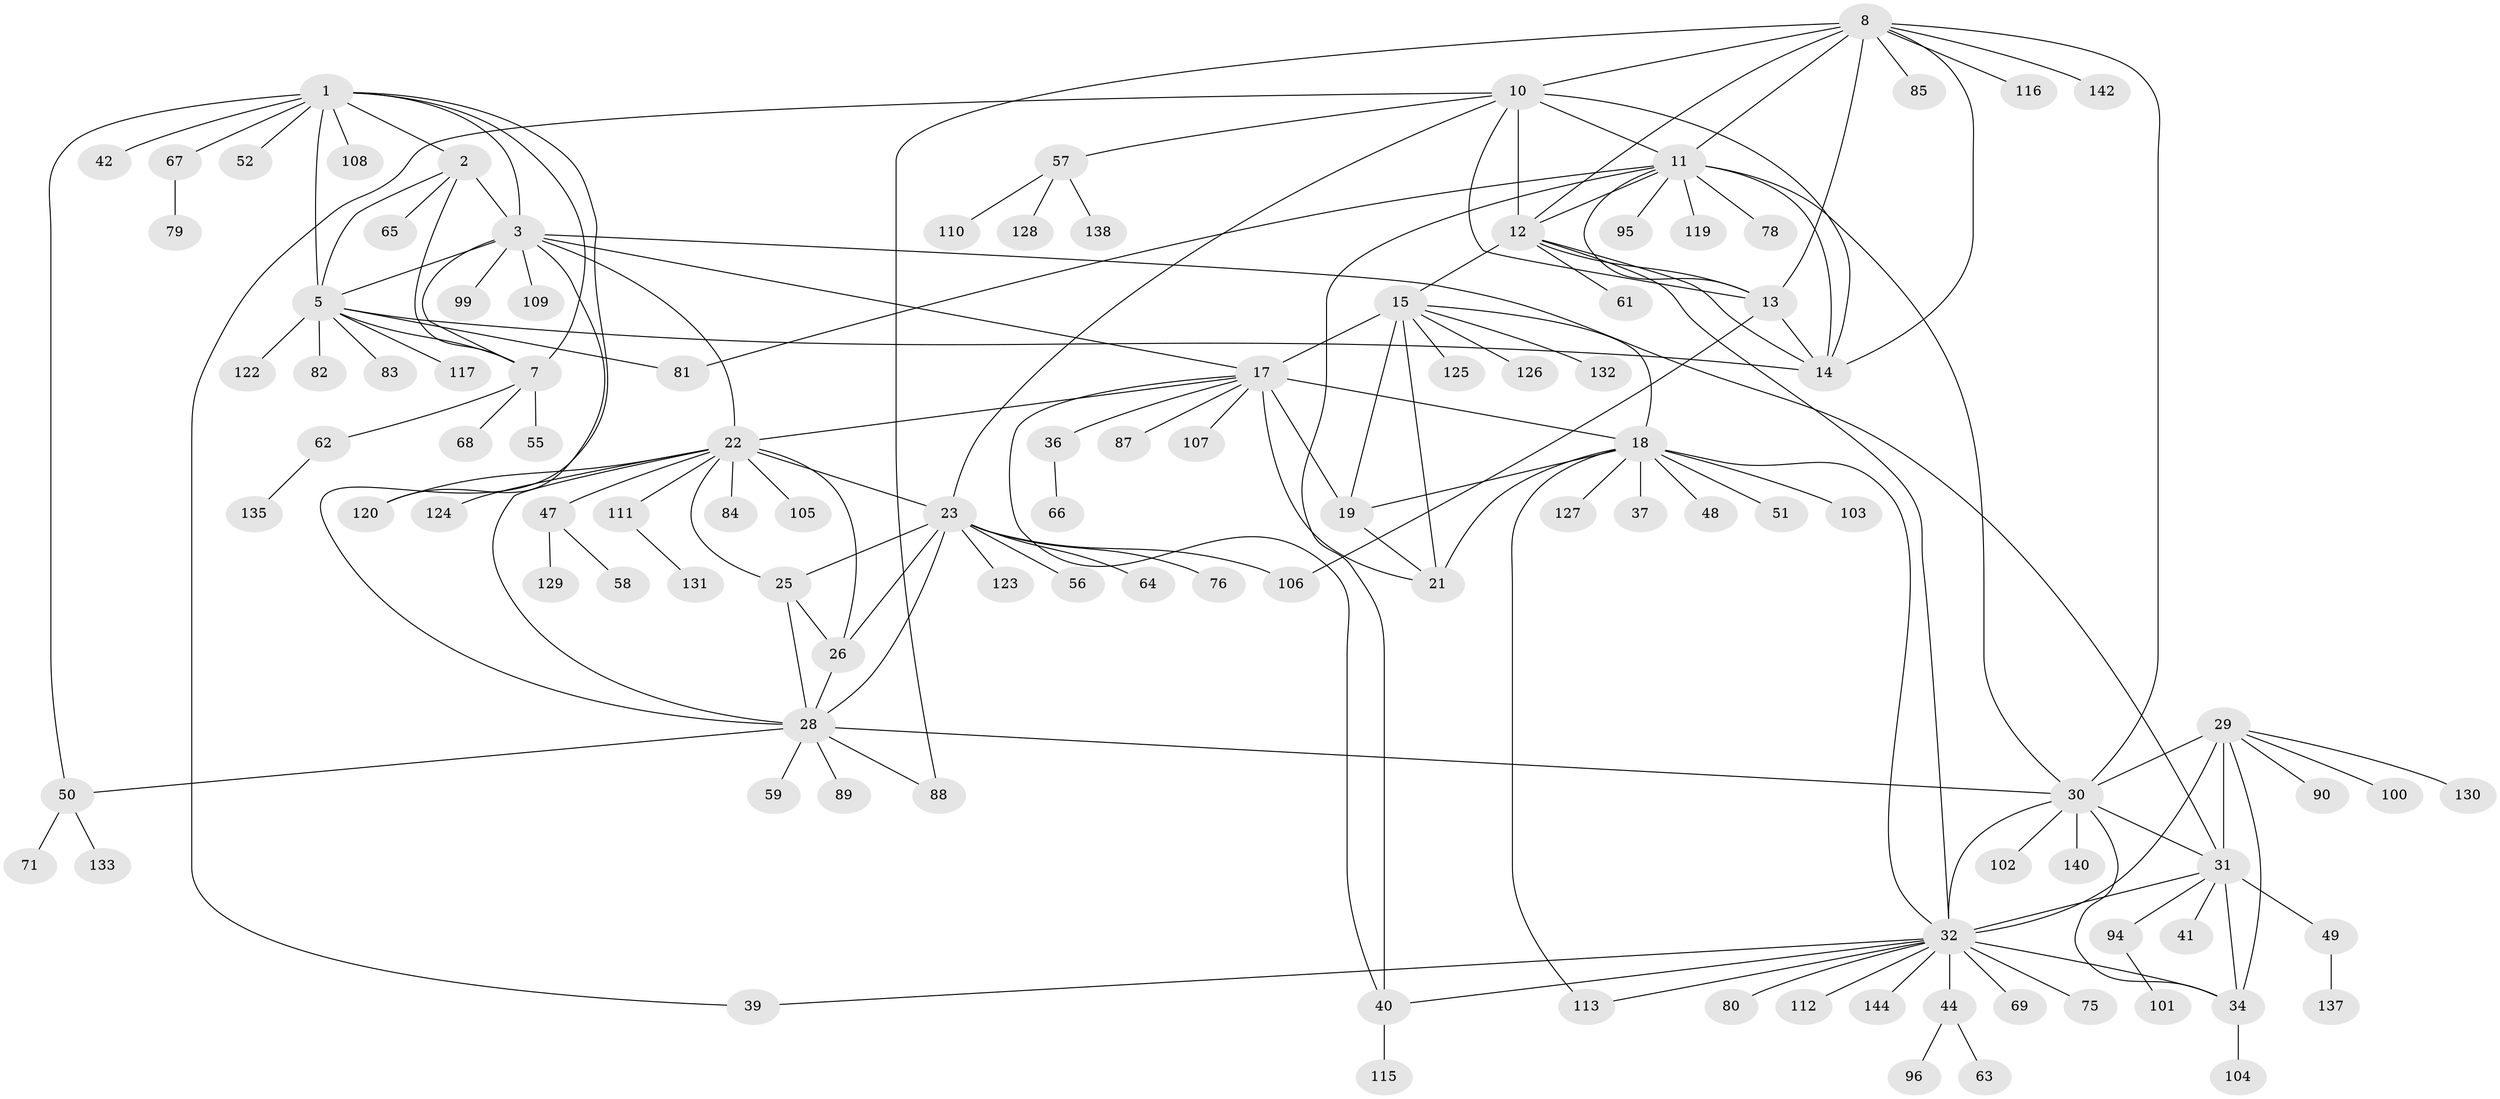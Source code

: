 // Generated by graph-tools (version 1.1) at 2025/24/03/03/25 07:24:18]
// undirected, 109 vertices, 160 edges
graph export_dot {
graph [start="1"]
  node [color=gray90,style=filled];
  1 [super="+4"];
  2 [super="+136"];
  3 [super="+60"];
  5 [super="+6"];
  7 [super="+93"];
  8 [super="+9"];
  10 [super="+77"];
  11 [super="+73"];
  12 [super="+91"];
  13 [super="+141"];
  14 [super="+43"];
  15 [super="+16"];
  17 [super="+20"];
  18 [super="+38"];
  19 [super="+134"];
  21;
  22 [super="+24"];
  23 [super="+27"];
  25 [super="+45"];
  26 [super="+74"];
  28 [super="+54"];
  29 [super="+46"];
  30 [super="+139"];
  31 [super="+33"];
  32 [super="+35"];
  34 [super="+121"];
  36;
  37;
  39;
  40 [super="+92"];
  41;
  42;
  44 [super="+70"];
  47 [super="+53"];
  48 [super="+72"];
  49;
  50;
  51;
  52;
  55;
  56;
  57 [super="+97"];
  58;
  59;
  61;
  62;
  63;
  64;
  65;
  66;
  67;
  68 [super="+98"];
  69;
  71;
  75;
  76;
  78;
  79;
  80;
  81;
  82;
  83 [super="+86"];
  84;
  85;
  87;
  88;
  89;
  90;
  94;
  95;
  96;
  99;
  100;
  101;
  102;
  103;
  104;
  105;
  106;
  107 [super="+143"];
  108;
  109;
  110;
  111 [super="+114"];
  112;
  113;
  115 [super="+118"];
  116;
  117;
  119;
  120;
  122;
  123;
  124;
  125;
  126;
  127;
  128;
  129;
  130;
  131;
  132;
  133;
  135;
  137;
  138;
  140;
  142;
  144;
  1 -- 2 [weight=2];
  1 -- 3 [weight=2];
  1 -- 5 [weight=4];
  1 -- 7 [weight=2];
  1 -- 50;
  1 -- 52;
  1 -- 67;
  1 -- 42;
  1 -- 108;
  1 -- 28;
  2 -- 3;
  2 -- 5 [weight=2];
  2 -- 7;
  2 -- 65;
  3 -- 5 [weight=2];
  3 -- 7;
  3 -- 99;
  3 -- 109;
  3 -- 120;
  3 -- 31;
  3 -- 17;
  3 -- 22;
  5 -- 7 [weight=2];
  5 -- 14;
  5 -- 81;
  5 -- 82;
  5 -- 83;
  5 -- 117;
  5 -- 122;
  7 -- 55;
  7 -- 62;
  7 -- 68;
  8 -- 10 [weight=2];
  8 -- 11 [weight=2];
  8 -- 12 [weight=2];
  8 -- 13 [weight=2];
  8 -- 14 [weight=2];
  8 -- 142;
  8 -- 116;
  8 -- 85;
  8 -- 88;
  8 -- 30;
  10 -- 11;
  10 -- 12;
  10 -- 13;
  10 -- 14;
  10 -- 39;
  10 -- 57;
  10 -- 23;
  11 -- 12;
  11 -- 13;
  11 -- 14;
  11 -- 30;
  11 -- 40;
  11 -- 78;
  11 -- 81;
  11 -- 95;
  11 -- 119;
  12 -- 13;
  12 -- 14;
  12 -- 15;
  12 -- 61;
  12 -- 32;
  13 -- 14;
  13 -- 106;
  15 -- 17 [weight=4];
  15 -- 18 [weight=2];
  15 -- 19 [weight=2];
  15 -- 21 [weight=2];
  15 -- 125;
  15 -- 132;
  15 -- 126;
  17 -- 18 [weight=2];
  17 -- 19 [weight=2];
  17 -- 21 [weight=2];
  17 -- 22;
  17 -- 36;
  17 -- 107;
  17 -- 87;
  17 -- 40;
  18 -- 19;
  18 -- 21;
  18 -- 37;
  18 -- 48;
  18 -- 51;
  18 -- 103;
  18 -- 113;
  18 -- 127;
  18 -- 32;
  19 -- 21;
  22 -- 23 [weight=4];
  22 -- 25 [weight=2];
  22 -- 26 [weight=2];
  22 -- 28 [weight=2];
  22 -- 84;
  22 -- 105;
  22 -- 111;
  22 -- 120;
  22 -- 47;
  22 -- 124;
  23 -- 25 [weight=2];
  23 -- 26 [weight=2];
  23 -- 28 [weight=2];
  23 -- 123;
  23 -- 64;
  23 -- 106;
  23 -- 76;
  23 -- 56;
  25 -- 26;
  25 -- 28;
  26 -- 28;
  28 -- 30;
  28 -- 50;
  28 -- 59;
  28 -- 88;
  28 -- 89;
  29 -- 30;
  29 -- 31 [weight=2];
  29 -- 32 [weight=2];
  29 -- 34;
  29 -- 100;
  29 -- 130;
  29 -- 90;
  30 -- 31 [weight=2];
  30 -- 32 [weight=2];
  30 -- 34;
  30 -- 102;
  30 -- 140;
  31 -- 32 [weight=4];
  31 -- 34 [weight=2];
  31 -- 41;
  31 -- 49;
  31 -- 94;
  32 -- 34 [weight=2];
  32 -- 75;
  32 -- 144;
  32 -- 69;
  32 -- 39;
  32 -- 40;
  32 -- 44;
  32 -- 80;
  32 -- 112;
  32 -- 113;
  34 -- 104;
  36 -- 66;
  40 -- 115;
  44 -- 63;
  44 -- 96;
  47 -- 58;
  47 -- 129;
  49 -- 137;
  50 -- 71;
  50 -- 133;
  57 -- 110;
  57 -- 128;
  57 -- 138;
  62 -- 135;
  67 -- 79;
  94 -- 101;
  111 -- 131;
}
